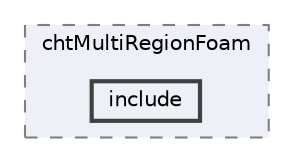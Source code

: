 digraph "applications/solvers/heatTransfer/chtMultiRegionFoam/include"
{
 // LATEX_PDF_SIZE
  bgcolor="transparent";
  edge [fontname=Helvetica,fontsize=10,labelfontname=Helvetica,labelfontsize=10];
  node [fontname=Helvetica,fontsize=10,shape=box,height=0.2,width=0.4];
  compound=true
  subgraph clusterdir_b757d9b58d85b680e78ff2fbfc645379 {
    graph [ bgcolor="#edf0f7", pencolor="grey50", label="chtMultiRegionFoam", fontname=Helvetica,fontsize=10 style="filled,dashed", URL="dir_b757d9b58d85b680e78ff2fbfc645379.html",tooltip=""]
  dir_f98dc9ec75b4cbad8bbc63eda48ad930 [label="include", fillcolor="#edf0f7", color="grey25", style="filled,bold", URL="dir_f98dc9ec75b4cbad8bbc63eda48ad930.html",tooltip=""];
  }
}
